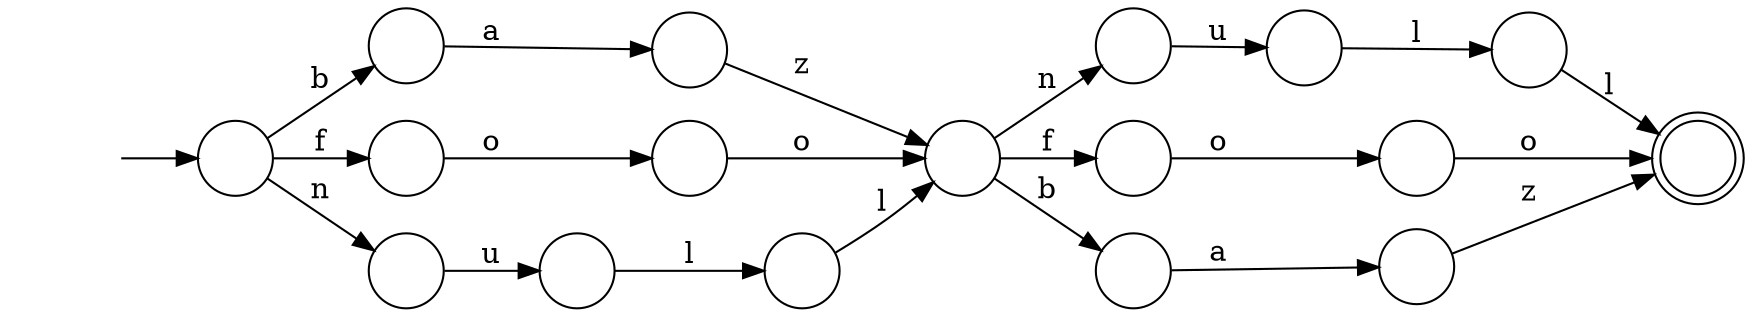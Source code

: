 digraph Automaton {
  rankdir = LR;
  0 [shape=circle,label=""];
  0 -> 6 [label="a"]
  1 [shape=circle,label=""];
  1 -> 2 [label="n"]
  1 -> 10 [label="f"]
  1 -> 14 [label="b"]
  2 [shape=circle,label=""];
  2 -> 13 [label="u"]
  3 [shape=circle,label=""];
  3 -> 11 [label="o"]
  4 [shape=circle,label=""];
  4 -> 16 [label="l"]
  5 [shape=circle,label=""];
  5 -> 1 [label="o"]
  6 [shape=circle,label=""];
  6 -> 1 [label="z"]
  7 [shape=circle,label=""];
  7 -> 5 [label="o"]
  8 [shape=circle,label=""];
  8 -> 11 [label="z"]
  9 [shape=circle,label=""];
  9 -> 4 [label="u"]
  10 [shape=circle,label=""];
  10 -> 3 [label="o"]
  11 [shape=doublecircle,label=""];
  12 [shape=circle,label=""];
  12 -> 11 [label="l"]
  13 [shape=circle,label=""];
  13 -> 12 [label="l"]
  14 [shape=circle,label=""];
  14 -> 8 [label="a"]
  15 [shape=circle,label=""];
  initial [shape=plaintext,label=""];
  initial -> 15
  15 -> 9 [label="n"]
  15 -> 7 [label="f"]
  15 -> 0 [label="b"]
  16 [shape=circle,label=""];
  16 -> 1 [label="l"]
}

